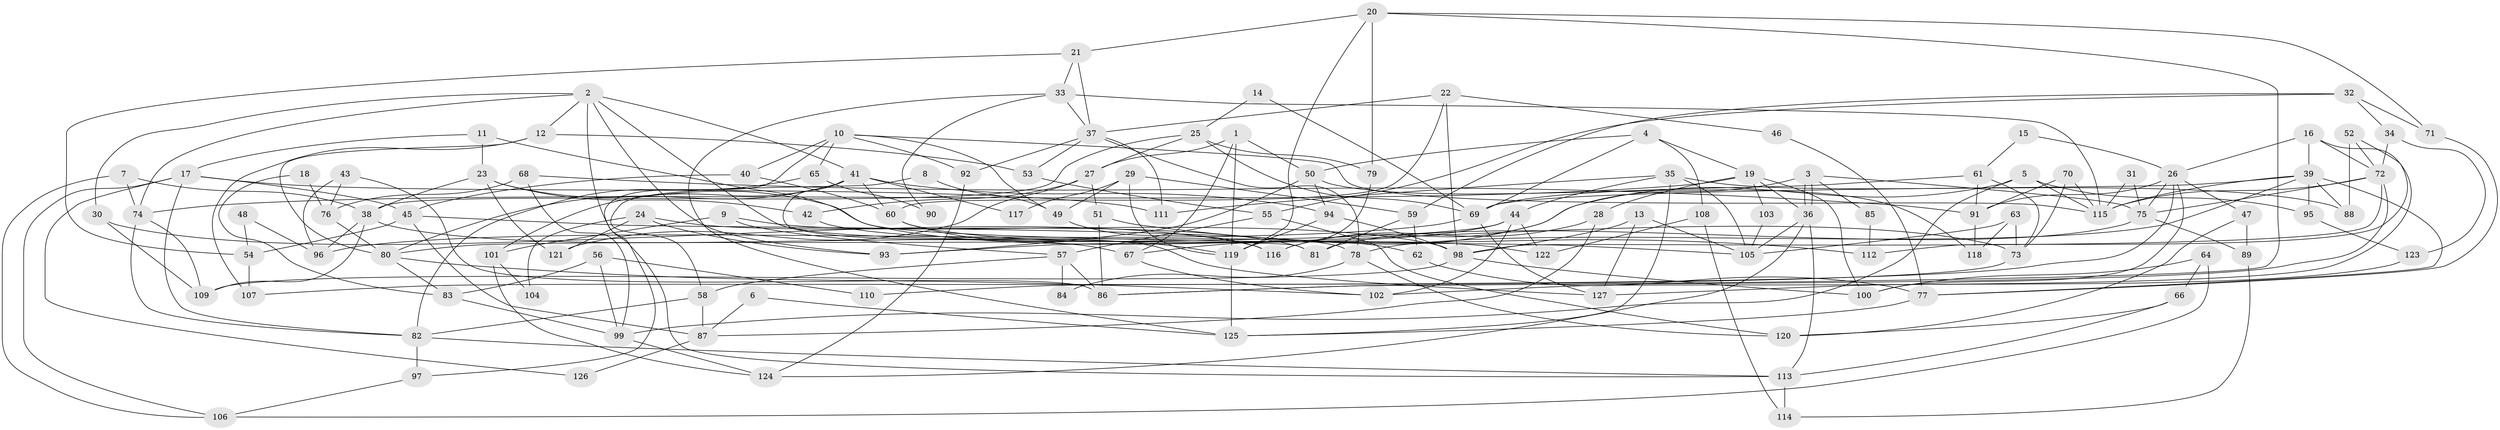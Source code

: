 // Generated by graph-tools (version 1.1) at 2025/49/03/09/25 04:49:36]
// undirected, 127 vertices, 254 edges
graph export_dot {
graph [start="1"]
  node [color=gray90,style=filled];
  1;
  2;
  3;
  4;
  5;
  6;
  7;
  8;
  9;
  10;
  11;
  12;
  13;
  14;
  15;
  16;
  17;
  18;
  19;
  20;
  21;
  22;
  23;
  24;
  25;
  26;
  27;
  28;
  29;
  30;
  31;
  32;
  33;
  34;
  35;
  36;
  37;
  38;
  39;
  40;
  41;
  42;
  43;
  44;
  45;
  46;
  47;
  48;
  49;
  50;
  51;
  52;
  53;
  54;
  55;
  56;
  57;
  58;
  59;
  60;
  61;
  62;
  63;
  64;
  65;
  66;
  67;
  68;
  69;
  70;
  71;
  72;
  73;
  74;
  75;
  76;
  77;
  78;
  79;
  80;
  81;
  82;
  83;
  84;
  85;
  86;
  87;
  88;
  89;
  90;
  91;
  92;
  93;
  94;
  95;
  96;
  97;
  98;
  99;
  100;
  101;
  102;
  103;
  104;
  105;
  106;
  107;
  108;
  109;
  110;
  111;
  112;
  113;
  114;
  115;
  116;
  117;
  118;
  119;
  120;
  121;
  122;
  123;
  124;
  125;
  126;
  127;
  1 -- 50;
  1 -- 67;
  1 -- 27;
  1 -- 119;
  2 -- 41;
  2 -- 93;
  2 -- 12;
  2 -- 30;
  2 -- 74;
  2 -- 113;
  2 -- 127;
  3 -- 75;
  3 -- 36;
  3 -- 36;
  3 -- 85;
  3 -- 116;
  4 -- 50;
  4 -- 69;
  4 -- 19;
  4 -- 108;
  5 -- 115;
  5 -- 67;
  5 -- 95;
  5 -- 99;
  6 -- 125;
  6 -- 87;
  7 -- 106;
  7 -- 74;
  7 -- 38;
  8 -- 58;
  8 -- 49;
  9 -- 98;
  9 -- 101;
  9 -- 57;
  10 -- 115;
  10 -- 97;
  10 -- 40;
  10 -- 49;
  10 -- 65;
  10 -- 92;
  11 -- 23;
  11 -- 105;
  11 -- 17;
  12 -- 80;
  12 -- 53;
  12 -- 107;
  13 -- 127;
  13 -- 105;
  13 -- 98;
  14 -- 69;
  14 -- 25;
  15 -- 26;
  15 -- 61;
  16 -- 26;
  16 -- 102;
  16 -- 39;
  16 -- 72;
  17 -- 82;
  17 -- 45;
  17 -- 106;
  17 -- 111;
  17 -- 126;
  18 -- 76;
  18 -- 83;
  19 -- 36;
  19 -- 28;
  19 -- 74;
  19 -- 100;
  19 -- 103;
  20 -- 119;
  20 -- 21;
  20 -- 71;
  20 -- 79;
  20 -- 86;
  21 -- 37;
  21 -- 33;
  21 -- 54;
  22 -- 60;
  22 -- 98;
  22 -- 37;
  22 -- 46;
  23 -- 38;
  23 -- 73;
  23 -- 42;
  23 -- 121;
  24 -- 121;
  24 -- 81;
  24 -- 93;
  24 -- 104;
  25 -- 27;
  25 -- 38;
  25 -- 69;
  25 -- 79;
  26 -- 107;
  26 -- 100;
  26 -- 47;
  26 -- 75;
  26 -- 91;
  27 -- 42;
  27 -- 51;
  27 -- 121;
  28 -- 116;
  28 -- 87;
  29 -- 49;
  29 -- 119;
  29 -- 59;
  29 -- 117;
  30 -- 109;
  30 -- 116;
  31 -- 115;
  31 -- 75;
  32 -- 34;
  32 -- 55;
  32 -- 59;
  32 -- 71;
  33 -- 37;
  33 -- 125;
  33 -- 90;
  33 -- 115;
  34 -- 123;
  34 -- 72;
  35 -- 125;
  35 -- 111;
  35 -- 44;
  35 -- 88;
  35 -- 105;
  36 -- 113;
  36 -- 105;
  36 -- 124;
  37 -- 78;
  37 -- 53;
  37 -- 92;
  37 -- 111;
  38 -- 109;
  38 -- 67;
  38 -- 96;
  39 -- 115;
  39 -- 69;
  39 -- 77;
  39 -- 78;
  39 -- 88;
  39 -- 95;
  40 -- 60;
  40 -- 45;
  41 -- 60;
  41 -- 94;
  41 -- 80;
  41 -- 81;
  41 -- 101;
  41 -- 117;
  42 -- 62;
  43 -- 86;
  43 -- 96;
  43 -- 76;
  44 -- 80;
  44 -- 93;
  44 -- 102;
  44 -- 122;
  45 -- 54;
  45 -- 78;
  45 -- 87;
  46 -- 77;
  47 -- 120;
  47 -- 89;
  48 -- 96;
  48 -- 54;
  49 -- 116;
  50 -- 93;
  50 -- 94;
  50 -- 118;
  51 -- 86;
  51 -- 112;
  52 -- 88;
  52 -- 72;
  52 -- 112;
  53 -- 55;
  54 -- 107;
  55 -- 57;
  55 -- 120;
  56 -- 83;
  56 -- 99;
  56 -- 110;
  57 -- 86;
  57 -- 58;
  57 -- 84;
  58 -- 87;
  58 -- 82;
  59 -- 62;
  59 -- 81;
  60 -- 119;
  60 -- 122;
  61 -- 73;
  61 -- 69;
  61 -- 91;
  62 -- 77;
  63 -- 118;
  63 -- 105;
  63 -- 73;
  64 -- 66;
  64 -- 100;
  64 -- 106;
  65 -- 82;
  65 -- 90;
  66 -- 113;
  66 -- 120;
  67 -- 102;
  68 -- 99;
  68 -- 91;
  68 -- 76;
  69 -- 96;
  69 -- 127;
  70 -- 115;
  70 -- 91;
  70 -- 73;
  71 -- 77;
  72 -- 75;
  72 -- 86;
  72 -- 98;
  72 -- 115;
  73 -- 110;
  74 -- 82;
  74 -- 109;
  75 -- 81;
  75 -- 89;
  76 -- 80;
  77 -- 125;
  78 -- 84;
  78 -- 120;
  79 -- 119;
  80 -- 83;
  80 -- 102;
  82 -- 97;
  82 -- 113;
  83 -- 99;
  85 -- 112;
  87 -- 126;
  89 -- 114;
  91 -- 118;
  92 -- 124;
  94 -- 98;
  94 -- 119;
  95 -- 123;
  97 -- 106;
  98 -- 100;
  98 -- 109;
  99 -- 124;
  101 -- 124;
  101 -- 104;
  103 -- 105;
  108 -- 114;
  108 -- 122;
  113 -- 114;
  119 -- 125;
  123 -- 127;
}
